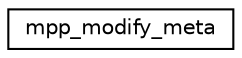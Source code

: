 digraph "Graphical Class Hierarchy"
{
 // INTERACTIVE_SVG=YES
 // LATEX_PDF_SIZE
  edge [fontname="Helvetica",fontsize="10",labelfontname="Helvetica",labelfontsize="10"];
  node [fontname="Helvetica",fontsize="10",shape=record];
  rankdir="LR";
  Node0 [label="mpp_modify_meta",height=0.2,width=0.4,color="black", fillcolor="white", style="filled",URL="$interfacempp__io__mod_1_1mpp__modify__meta.html",tooltip=" "];
}
